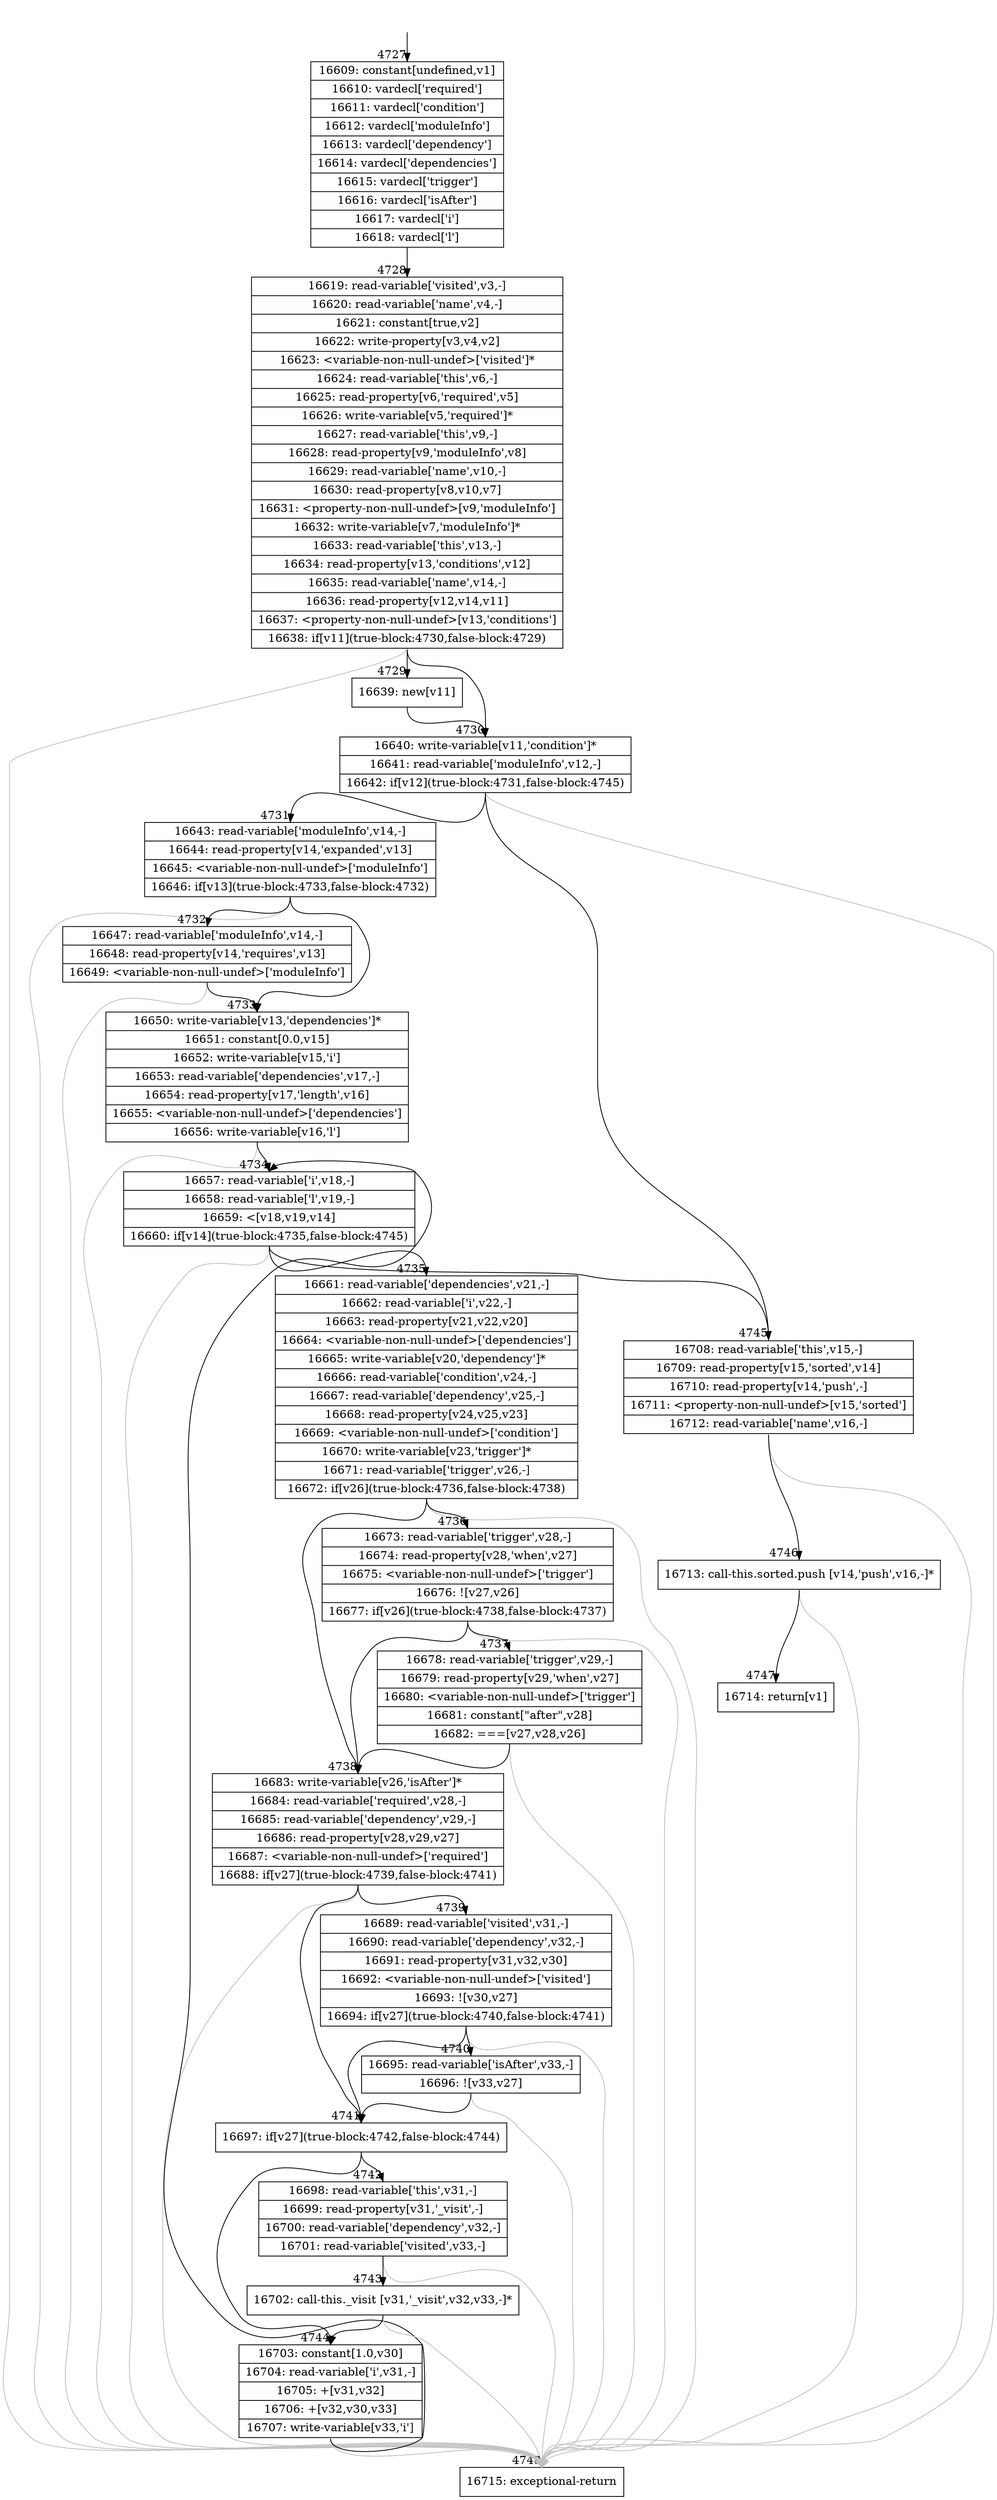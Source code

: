 digraph {
rankdir="TD"
BB_entry218[shape=none,label=""];
BB_entry218 -> BB4727 [tailport=s, headport=n, headlabel="    4727"]
BB4727 [shape=record label="{16609: constant[undefined,v1]|16610: vardecl['required']|16611: vardecl['condition']|16612: vardecl['moduleInfo']|16613: vardecl['dependency']|16614: vardecl['dependencies']|16615: vardecl['trigger']|16616: vardecl['isAfter']|16617: vardecl['i']|16618: vardecl['l']}" ] 
BB4727 -> BB4728 [tailport=s, headport=n, headlabel="      4728"]
BB4728 [shape=record label="{16619: read-variable['visited',v3,-]|16620: read-variable['name',v4,-]|16621: constant[true,v2]|16622: write-property[v3,v4,v2]|16623: \<variable-non-null-undef\>['visited']*|16624: read-variable['this',v6,-]|16625: read-property[v6,'required',v5]|16626: write-variable[v5,'required']*|16627: read-variable['this',v9,-]|16628: read-property[v9,'moduleInfo',v8]|16629: read-variable['name',v10,-]|16630: read-property[v8,v10,v7]|16631: \<property-non-null-undef\>[v9,'moduleInfo']|16632: write-variable[v7,'moduleInfo']*|16633: read-variable['this',v13,-]|16634: read-property[v13,'conditions',v12]|16635: read-variable['name',v14,-]|16636: read-property[v12,v14,v11]|16637: \<property-non-null-undef\>[v13,'conditions']|16638: if[v11](true-block:4730,false-block:4729)}" ] 
BB4728 -> BB4730 [tailport=s, headport=n, headlabel="      4730"]
BB4728 -> BB4729 [tailport=s, headport=n, headlabel="      4729"]
BB4728 -> BB4748 [tailport=s, headport=n, color=gray, headlabel="      4748"]
BB4729 [shape=record label="{16639: new[v11]}" ] 
BB4729 -> BB4730 [tailport=s, headport=n]
BB4730 [shape=record label="{16640: write-variable[v11,'condition']*|16641: read-variable['moduleInfo',v12,-]|16642: if[v12](true-block:4731,false-block:4745)}" ] 
BB4730 -> BB4731 [tailport=s, headport=n, headlabel="      4731"]
BB4730 -> BB4745 [tailport=s, headport=n, headlabel="      4745"]
BB4730 -> BB4748 [tailport=s, headport=n, color=gray]
BB4731 [shape=record label="{16643: read-variable['moduleInfo',v14,-]|16644: read-property[v14,'expanded',v13]|16645: \<variable-non-null-undef\>['moduleInfo']|16646: if[v13](true-block:4733,false-block:4732)}" ] 
BB4731 -> BB4733 [tailport=s, headport=n, headlabel="      4733"]
BB4731 -> BB4732 [tailport=s, headport=n, headlabel="      4732"]
BB4731 -> BB4748 [tailport=s, headport=n, color=gray]
BB4732 [shape=record label="{16647: read-variable['moduleInfo',v14,-]|16648: read-property[v14,'requires',v13]|16649: \<variable-non-null-undef\>['moduleInfo']}" ] 
BB4732 -> BB4733 [tailport=s, headport=n]
BB4732 -> BB4748 [tailport=s, headport=n, color=gray]
BB4733 [shape=record label="{16650: write-variable[v13,'dependencies']*|16651: constant[0.0,v15]|16652: write-variable[v15,'i']|16653: read-variable['dependencies',v17,-]|16654: read-property[v17,'length',v16]|16655: \<variable-non-null-undef\>['dependencies']|16656: write-variable[v16,'l']}" ] 
BB4733 -> BB4734 [tailport=s, headport=n, headlabel="      4734"]
BB4733 -> BB4748 [tailport=s, headport=n, color=gray]
BB4734 [shape=record label="{16657: read-variable['i',v18,-]|16658: read-variable['l',v19,-]|16659: \<[v18,v19,v14]|16660: if[v14](true-block:4735,false-block:4745)}" ] 
BB4734 -> BB4735 [tailport=s, headport=n, headlabel="      4735"]
BB4734 -> BB4745 [tailport=s, headport=n]
BB4734 -> BB4748 [tailport=s, headport=n, color=gray]
BB4735 [shape=record label="{16661: read-variable['dependencies',v21,-]|16662: read-variable['i',v22,-]|16663: read-property[v21,v22,v20]|16664: \<variable-non-null-undef\>['dependencies']|16665: write-variable[v20,'dependency']*|16666: read-variable['condition',v24,-]|16667: read-variable['dependency',v25,-]|16668: read-property[v24,v25,v23]|16669: \<variable-non-null-undef\>['condition']|16670: write-variable[v23,'trigger']*|16671: read-variable['trigger',v26,-]|16672: if[v26](true-block:4736,false-block:4738)}" ] 
BB4735 -> BB4738 [tailport=s, headport=n, headlabel="      4738"]
BB4735 -> BB4736 [tailport=s, headport=n, headlabel="      4736"]
BB4735 -> BB4748 [tailport=s, headport=n, color=gray]
BB4736 [shape=record label="{16673: read-variable['trigger',v28,-]|16674: read-property[v28,'when',v27]|16675: \<variable-non-null-undef\>['trigger']|16676: ![v27,v26]|16677: if[v26](true-block:4738,false-block:4737)}" ] 
BB4736 -> BB4738 [tailport=s, headport=n]
BB4736 -> BB4737 [tailport=s, headport=n, headlabel="      4737"]
BB4736 -> BB4748 [tailport=s, headport=n, color=gray]
BB4737 [shape=record label="{16678: read-variable['trigger',v29,-]|16679: read-property[v29,'when',v27]|16680: \<variable-non-null-undef\>['trigger']|16681: constant[\"after\",v28]|16682: ===[v27,v28,v26]}" ] 
BB4737 -> BB4738 [tailport=s, headport=n]
BB4737 -> BB4748 [tailport=s, headport=n, color=gray]
BB4738 [shape=record label="{16683: write-variable[v26,'isAfter']*|16684: read-variable['required',v28,-]|16685: read-variable['dependency',v29,-]|16686: read-property[v28,v29,v27]|16687: \<variable-non-null-undef\>['required']|16688: if[v27](true-block:4739,false-block:4741)}" ] 
BB4738 -> BB4741 [tailport=s, headport=n, headlabel="      4741"]
BB4738 -> BB4739 [tailport=s, headport=n, headlabel="      4739"]
BB4738 -> BB4748 [tailport=s, headport=n, color=gray]
BB4739 [shape=record label="{16689: read-variable['visited',v31,-]|16690: read-variable['dependency',v32,-]|16691: read-property[v31,v32,v30]|16692: \<variable-non-null-undef\>['visited']|16693: ![v30,v27]|16694: if[v27](true-block:4740,false-block:4741)}" ] 
BB4739 -> BB4741 [tailport=s, headport=n]
BB4739 -> BB4740 [tailport=s, headport=n, headlabel="      4740"]
BB4739 -> BB4748 [tailport=s, headport=n, color=gray]
BB4740 [shape=record label="{16695: read-variable['isAfter',v33,-]|16696: ![v33,v27]}" ] 
BB4740 -> BB4741 [tailport=s, headport=n]
BB4740 -> BB4748 [tailport=s, headport=n, color=gray]
BB4741 [shape=record label="{16697: if[v27](true-block:4742,false-block:4744)}" ] 
BB4741 -> BB4742 [tailport=s, headport=n, headlabel="      4742"]
BB4741 -> BB4744 [tailport=s, headport=n, headlabel="      4744"]
BB4742 [shape=record label="{16698: read-variable['this',v31,-]|16699: read-property[v31,'_visit',-]|16700: read-variable['dependency',v32,-]|16701: read-variable['visited',v33,-]}" ] 
BB4742 -> BB4743 [tailport=s, headport=n, headlabel="      4743"]
BB4742 -> BB4748 [tailport=s, headport=n, color=gray]
BB4743 [shape=record label="{16702: call-this._visit [v31,'_visit',v32,v33,-]*}" ] 
BB4743 -> BB4744 [tailport=s, headport=n]
BB4743 -> BB4748 [tailport=s, headport=n, color=gray]
BB4744 [shape=record label="{16703: constant[1.0,v30]|16704: read-variable['i',v31,-]|16705: +[v31,v32]|16706: +[v32,v30,v33]|16707: write-variable[v33,'i']}" ] 
BB4744 -> BB4734 [tailport=s, headport=n]
BB4744 -> BB4748 [tailport=s, headport=n, color=gray]
BB4745 [shape=record label="{16708: read-variable['this',v15,-]|16709: read-property[v15,'sorted',v14]|16710: read-property[v14,'push',-]|16711: \<property-non-null-undef\>[v15,'sorted']|16712: read-variable['name',v16,-]}" ] 
BB4745 -> BB4746 [tailport=s, headport=n, headlabel="      4746"]
BB4745 -> BB4748 [tailport=s, headport=n, color=gray]
BB4746 [shape=record label="{16713: call-this.sorted.push [v14,'push',v16,-]*}" ] 
BB4746 -> BB4747 [tailport=s, headport=n, headlabel="      4747"]
BB4746 -> BB4748 [tailport=s, headport=n, color=gray]
BB4747 [shape=record label="{16714: return[v1]}" ] 
BB4748 [shape=record label="{16715: exceptional-return}" ] 
//#$~ 7923
}
